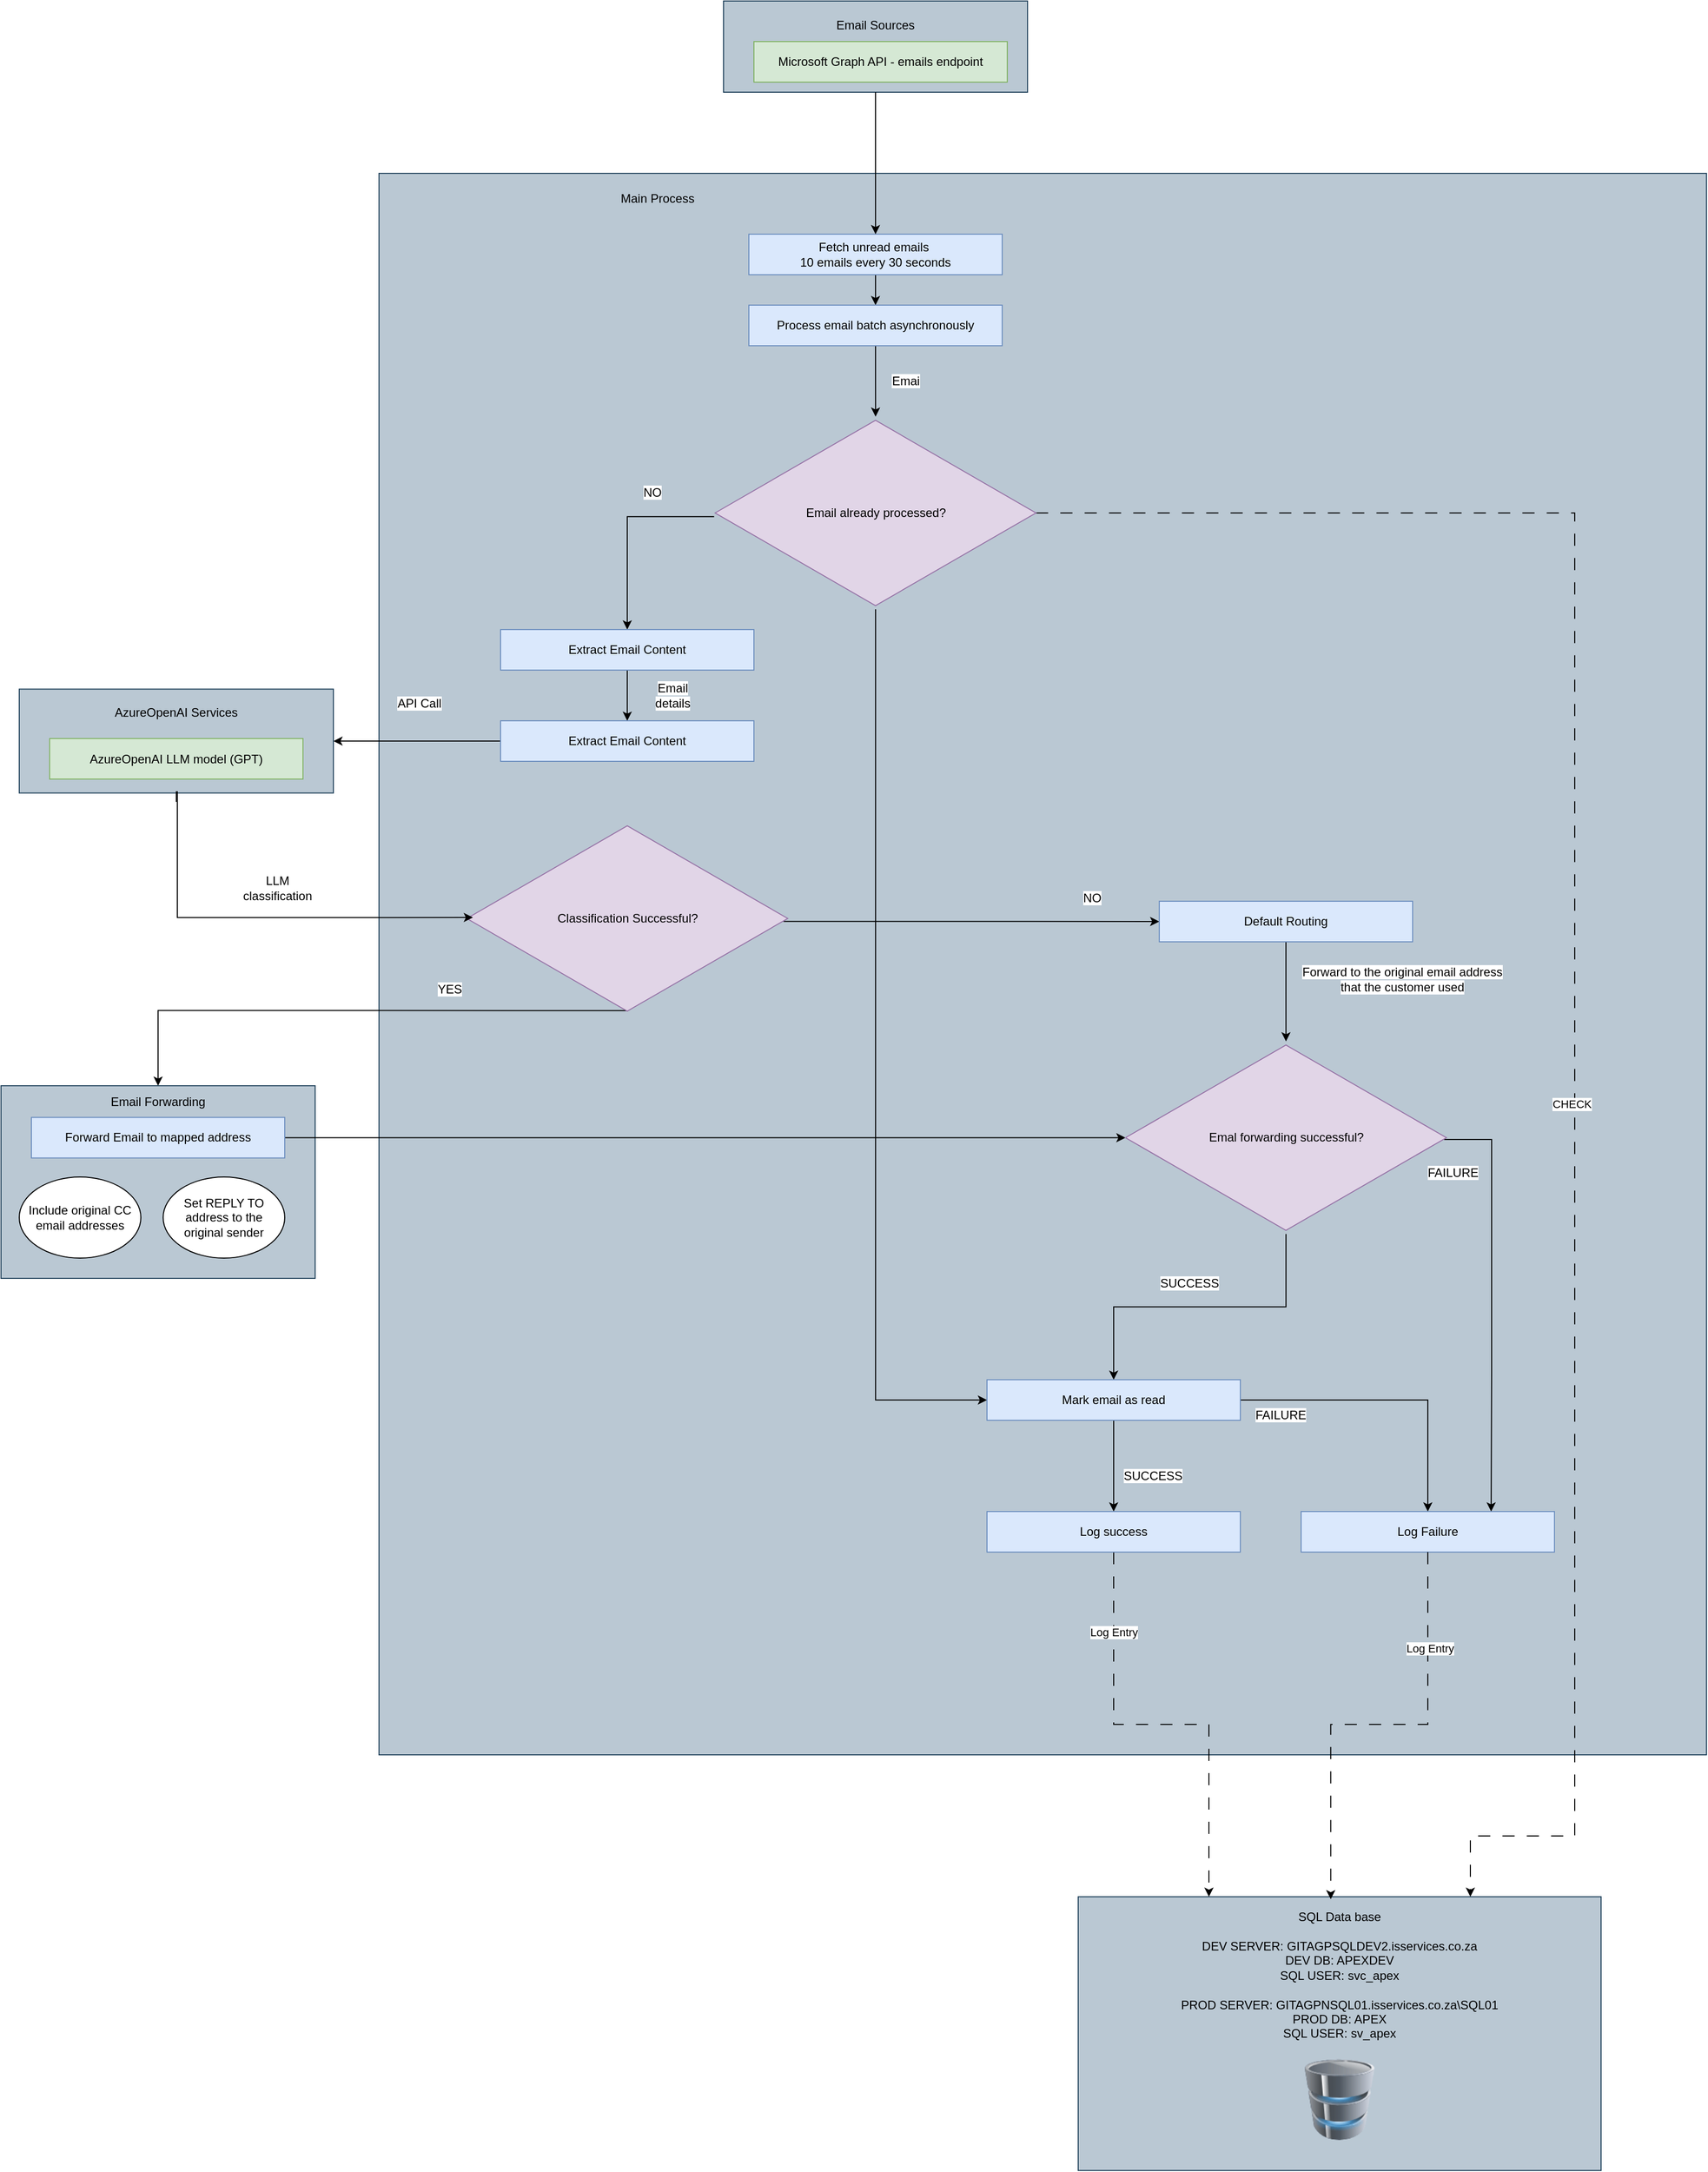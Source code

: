 <mxfile version="24.8.2">
  <diagram id="C5RBs43oDa-KdzZeNtuy" name="Page-1">
    <mxGraphModel dx="4959" dy="2302" grid="1" gridSize="10" guides="1" tooltips="1" connect="1" arrows="1" fold="1" page="1" pageScale="1" pageWidth="827" pageHeight="1169" math="0" shadow="0">
      <root>
        <mxCell id="WIyWlLk6GJQsqaUBKTNV-0" />
        <mxCell id="WIyWlLk6GJQsqaUBKTNV-1" parent="WIyWlLk6GJQsqaUBKTNV-0" />
        <mxCell id="7opBsSrI0VMIfHAi1tyP-0" value="Email Sources&lt;div&gt;&lt;br&gt;&lt;/div&gt;&lt;div&gt;&lt;br&gt;&lt;/div&gt;&lt;div&gt;&lt;br&gt;&lt;/div&gt;" style="whiteSpace=wrap;html=1;fillColor=#bac8d3;strokeColor=#23445d;" vertex="1" parent="WIyWlLk6GJQsqaUBKTNV-1">
          <mxGeometry x="300" y="50" width="300" height="90" as="geometry" />
        </mxCell>
        <mxCell id="7opBsSrI0VMIfHAi1tyP-1" value="&lt;div&gt;Microsoft Graph API - emails endpoint&lt;/div&gt;" style="whiteSpace=wrap;html=1;fillColor=#d5e8d4;strokeColor=#82b366;" vertex="1" parent="WIyWlLk6GJQsqaUBKTNV-1">
          <mxGeometry x="330" y="90" width="250" height="40" as="geometry" />
        </mxCell>
        <mxCell id="7opBsSrI0VMIfHAi1tyP-2" value="&lt;div&gt;&lt;br&gt;&lt;/div&gt;&lt;div&gt;&lt;br&gt;&lt;/div&gt;&lt;div&gt;&lt;br&gt;&lt;/div&gt;" style="whiteSpace=wrap;html=1;fillColor=#bac8d3;strokeColor=#23445d;" vertex="1" parent="WIyWlLk6GJQsqaUBKTNV-1">
          <mxGeometry x="-40" y="220" width="1310" height="1560" as="geometry" />
        </mxCell>
        <mxCell id="7opBsSrI0VMIfHAi1tyP-3" value="Main Process" style="text;strokeColor=none;align=center;fillColor=none;html=1;verticalAlign=middle;whiteSpace=wrap;rounded=0;" vertex="1" parent="WIyWlLk6GJQsqaUBKTNV-1">
          <mxGeometry x="140" y="230" width="190" height="30" as="geometry" />
        </mxCell>
        <mxCell id="7opBsSrI0VMIfHAi1tyP-8" style="edgeStyle=orthogonalEdgeStyle;rounded=0;orthogonalLoop=1;jettySize=auto;html=1;" edge="1" parent="WIyWlLk6GJQsqaUBKTNV-1" source="7opBsSrI0VMIfHAi1tyP-4" target="7opBsSrI0VMIfHAi1tyP-5">
          <mxGeometry relative="1" as="geometry" />
        </mxCell>
        <mxCell id="7opBsSrI0VMIfHAi1tyP-4" value="&lt;div&gt;Fetch unread emails&amp;nbsp;&lt;/div&gt;&lt;div&gt;10 emails every 30 seconds&lt;/div&gt;" style="whiteSpace=wrap;html=1;fillColor=#dae8fc;strokeColor=#6c8ebf;" vertex="1" parent="WIyWlLk6GJQsqaUBKTNV-1">
          <mxGeometry x="325" y="280" width="250" height="40" as="geometry" />
        </mxCell>
        <mxCell id="7opBsSrI0VMIfHAi1tyP-13" style="edgeStyle=orthogonalEdgeStyle;rounded=0;orthogonalLoop=1;jettySize=auto;html=1;" edge="1" parent="WIyWlLk6GJQsqaUBKTNV-1" source="7opBsSrI0VMIfHAi1tyP-5" target="7opBsSrI0VMIfHAi1tyP-9">
          <mxGeometry relative="1" as="geometry" />
        </mxCell>
        <mxCell id="7opBsSrI0VMIfHAi1tyP-5" value="Process email batch asynchronously" style="whiteSpace=wrap;html=1;fillColor=#dae8fc;strokeColor=#6c8ebf;" vertex="1" parent="WIyWlLk6GJQsqaUBKTNV-1">
          <mxGeometry x="325" y="350" width="250" height="40" as="geometry" />
        </mxCell>
        <mxCell id="7opBsSrI0VMIfHAi1tyP-7" style="edgeStyle=orthogonalEdgeStyle;rounded=0;orthogonalLoop=1;jettySize=auto;html=1;entryX=0.5;entryY=0;entryDx=0;entryDy=0;" edge="1" parent="WIyWlLk6GJQsqaUBKTNV-1" source="7opBsSrI0VMIfHAi1tyP-0" target="7opBsSrI0VMIfHAi1tyP-4">
          <mxGeometry relative="1" as="geometry" />
        </mxCell>
        <mxCell id="7opBsSrI0VMIfHAi1tyP-12" style="edgeStyle=orthogonalEdgeStyle;rounded=0;orthogonalLoop=1;jettySize=auto;html=1;exitX=-0.003;exitY=0.519;exitDx=0;exitDy=0;exitPerimeter=0;" edge="1" parent="WIyWlLk6GJQsqaUBKTNV-1" source="7opBsSrI0VMIfHAi1tyP-9" target="7opBsSrI0VMIfHAi1tyP-10">
          <mxGeometry relative="1" as="geometry" />
        </mxCell>
        <mxCell id="7opBsSrI0VMIfHAi1tyP-50" style="edgeStyle=orthogonalEdgeStyle;rounded=0;orthogonalLoop=1;jettySize=auto;html=1;entryX=0;entryY=0.5;entryDx=0;entryDy=0;jumpStyle=gap;" edge="1" parent="WIyWlLk6GJQsqaUBKTNV-1" source="7opBsSrI0VMIfHAi1tyP-9" target="7opBsSrI0VMIfHAi1tyP-41">
          <mxGeometry relative="1" as="geometry" />
        </mxCell>
        <mxCell id="7opBsSrI0VMIfHAi1tyP-54" style="edgeStyle=orthogonalEdgeStyle;rounded=0;orthogonalLoop=1;jettySize=auto;html=1;entryX=0.75;entryY=0;entryDx=0;entryDy=0;dashed=1;dashPattern=12 12;" edge="1" parent="WIyWlLk6GJQsqaUBKTNV-1" source="7opBsSrI0VMIfHAi1tyP-9" target="7opBsSrI0VMIfHAi1tyP-51">
          <mxGeometry relative="1" as="geometry">
            <Array as="points">
              <mxPoint x="1140" y="555" />
              <mxPoint x="1140" y="1860" />
              <mxPoint x="1037" y="1860" />
            </Array>
          </mxGeometry>
        </mxCell>
        <mxCell id="7opBsSrI0VMIfHAi1tyP-56" value="CHECK" style="edgeLabel;html=1;align=center;verticalAlign=middle;resizable=0;points=[];" vertex="1" connectable="0" parent="7opBsSrI0VMIfHAi1tyP-54">
          <mxGeometry x="0.115" y="-3" relative="1" as="geometry">
            <mxPoint y="-1" as="offset" />
          </mxGeometry>
        </mxCell>
        <mxCell id="7opBsSrI0VMIfHAi1tyP-9" value="Email already processed?" style="html=1;whiteSpace=wrap;aspect=fixed;shape=isoRectangle;fillColor=#e1d5e7;strokeColor=#9673a6;" vertex="1" parent="WIyWlLk6GJQsqaUBKTNV-1">
          <mxGeometry x="291.67" y="460" width="316.66" height="190" as="geometry" />
        </mxCell>
        <mxCell id="7opBsSrI0VMIfHAi1tyP-17" style="edgeStyle=orthogonalEdgeStyle;rounded=0;orthogonalLoop=1;jettySize=auto;html=1;" edge="1" parent="WIyWlLk6GJQsqaUBKTNV-1" source="7opBsSrI0VMIfHAi1tyP-10" target="7opBsSrI0VMIfHAi1tyP-15">
          <mxGeometry relative="1" as="geometry" />
        </mxCell>
        <mxCell id="7opBsSrI0VMIfHAi1tyP-10" value="&lt;div&gt;Extract Email Content&lt;/div&gt;" style="whiteSpace=wrap;html=1;fillColor=#dae8fc;strokeColor=#6c8ebf;" vertex="1" parent="WIyWlLk6GJQsqaUBKTNV-1">
          <mxGeometry x="80" y="670" width="250" height="40" as="geometry" />
        </mxCell>
        <mxCell id="7opBsSrI0VMIfHAi1tyP-11" value="&lt;span style=&quot;background-color: rgb(255, 255, 255);&quot;&gt;Emai&lt;/span&gt;" style="text;strokeColor=none;align=center;fillColor=none;html=1;verticalAlign=middle;whiteSpace=wrap;rounded=0;" vertex="1" parent="WIyWlLk6GJQsqaUBKTNV-1">
          <mxGeometry x="450" y="410" width="60" height="30" as="geometry" />
        </mxCell>
        <mxCell id="7opBsSrI0VMIfHAi1tyP-14" value="&lt;span style=&quot;background-color: rgb(255, 255, 255);&quot;&gt;NO&lt;/span&gt;" style="text;strokeColor=none;align=center;fillColor=none;html=1;verticalAlign=middle;whiteSpace=wrap;rounded=0;" vertex="1" parent="WIyWlLk6GJQsqaUBKTNV-1">
          <mxGeometry x="200" y="520" width="60" height="30" as="geometry" />
        </mxCell>
        <mxCell id="7opBsSrI0VMIfHAi1tyP-22" style="edgeStyle=orthogonalEdgeStyle;rounded=0;orthogonalLoop=1;jettySize=auto;html=1;" edge="1" parent="WIyWlLk6GJQsqaUBKTNV-1" source="7opBsSrI0VMIfHAi1tyP-15" target="7opBsSrI0VMIfHAi1tyP-18">
          <mxGeometry relative="1" as="geometry" />
        </mxCell>
        <mxCell id="7opBsSrI0VMIfHAi1tyP-15" value="&lt;div&gt;Extract Email Content&lt;/div&gt;" style="whiteSpace=wrap;html=1;fillColor=#dae8fc;strokeColor=#6c8ebf;" vertex="1" parent="WIyWlLk6GJQsqaUBKTNV-1">
          <mxGeometry x="80" y="760" width="250" height="40" as="geometry" />
        </mxCell>
        <mxCell id="7opBsSrI0VMIfHAi1tyP-16" value="&lt;span style=&quot;background-color: rgb(255, 255, 255);&quot;&gt;Email details&lt;/span&gt;" style="text;strokeColor=none;align=center;fillColor=none;html=1;verticalAlign=middle;whiteSpace=wrap;rounded=0;" vertex="1" parent="WIyWlLk6GJQsqaUBKTNV-1">
          <mxGeometry x="220" y="720" width="60" height="30" as="geometry" />
        </mxCell>
        <mxCell id="7opBsSrI0VMIfHAi1tyP-18" value="&lt;div&gt;AzureOpenAI Services&lt;/div&gt;&lt;div&gt;&lt;br&gt;&lt;/div&gt;&lt;div&gt;&lt;br&gt;&lt;/div&gt;&lt;div&gt;&lt;br&gt;&lt;/div&gt;&lt;div&gt;&lt;br&gt;&lt;/div&gt;" style="whiteSpace=wrap;html=1;fillColor=#bac8d3;strokeColor=#23445d;" vertex="1" parent="WIyWlLk6GJQsqaUBKTNV-1">
          <mxGeometry x="-395" y="728.75" width="310" height="102.5" as="geometry" />
        </mxCell>
        <mxCell id="7opBsSrI0VMIfHAi1tyP-19" value="&lt;div&gt;AzureOpenAI LLM model (GPT)&lt;/div&gt;" style="whiteSpace=wrap;html=1;fillColor=#d5e8d4;strokeColor=#82b366;" vertex="1" parent="WIyWlLk6GJQsqaUBKTNV-1">
          <mxGeometry x="-365" y="777.5" width="250" height="40" as="geometry" />
        </mxCell>
        <mxCell id="7opBsSrI0VMIfHAi1tyP-21" value="&lt;span style=&quot;background-color: rgb(255, 255, 255);&quot;&gt;API Call&lt;/span&gt;" style="text;strokeColor=none;align=center;fillColor=none;html=1;verticalAlign=middle;whiteSpace=wrap;rounded=0;" vertex="1" parent="WIyWlLk6GJQsqaUBKTNV-1">
          <mxGeometry x="-30" y="727.5" width="60" height="30" as="geometry" />
        </mxCell>
        <mxCell id="7opBsSrI0VMIfHAi1tyP-28" style="edgeStyle=orthogonalEdgeStyle;rounded=0;orthogonalLoop=1;jettySize=auto;html=1;exitX=0.987;exitY=0.515;exitDx=0;exitDy=0;exitPerimeter=0;" edge="1" parent="WIyWlLk6GJQsqaUBKTNV-1" source="7opBsSrI0VMIfHAi1tyP-23" target="7opBsSrI0VMIfHAi1tyP-27">
          <mxGeometry relative="1" as="geometry">
            <mxPoint x="613" y="955" as="sourcePoint" />
          </mxGeometry>
        </mxCell>
        <mxCell id="7opBsSrI0VMIfHAi1tyP-32" style="edgeStyle=orthogonalEdgeStyle;rounded=0;orthogonalLoop=1;jettySize=auto;html=1;entryX=0.5;entryY=0;entryDx=0;entryDy=0;exitX=0.5;exitY=0.978;exitDx=0;exitDy=0;exitPerimeter=0;" edge="1" parent="WIyWlLk6GJQsqaUBKTNV-1" source="7opBsSrI0VMIfHAi1tyP-23" target="7opBsSrI0VMIfHAi1tyP-31">
          <mxGeometry relative="1" as="geometry" />
        </mxCell>
        <mxCell id="7opBsSrI0VMIfHAi1tyP-23" value="Classification Successful?" style="html=1;whiteSpace=wrap;aspect=fixed;shape=isoRectangle;fillColor=#e1d5e7;strokeColor=#9673a6;" vertex="1" parent="WIyWlLk6GJQsqaUBKTNV-1">
          <mxGeometry x="46.67" y="860" width="316.66" height="190" as="geometry" />
        </mxCell>
        <mxCell id="7opBsSrI0VMIfHAi1tyP-25" style="edgeStyle=orthogonalEdgeStyle;rounded=0;orthogonalLoop=1;jettySize=auto;html=1;entryX=0.019;entryY=0.495;entryDx=0;entryDy=0;entryPerimeter=0;" edge="1" parent="WIyWlLk6GJQsqaUBKTNV-1" target="7opBsSrI0VMIfHAi1tyP-23">
          <mxGeometry relative="1" as="geometry">
            <mxPoint x="-240" y="840" as="sourcePoint" />
            <mxPoint x="46.663" y="945.38" as="targetPoint" />
            <Array as="points">
              <mxPoint x="-240" y="830" />
              <mxPoint x="-239" y="830" />
              <mxPoint x="-239" y="954" />
            </Array>
          </mxGeometry>
        </mxCell>
        <mxCell id="7opBsSrI0VMIfHAi1tyP-26" value="&lt;span style=&quot;background-color: rgb(255, 255, 255);&quot;&gt;LLM classification&lt;/span&gt;" style="text;strokeColor=none;align=center;fillColor=none;html=1;verticalAlign=middle;whiteSpace=wrap;rounded=0;" vertex="1" parent="WIyWlLk6GJQsqaUBKTNV-1">
          <mxGeometry x="-170" y="910" width="60" height="30" as="geometry" />
        </mxCell>
        <mxCell id="7opBsSrI0VMIfHAi1tyP-38" style="edgeStyle=orthogonalEdgeStyle;rounded=0;orthogonalLoop=1;jettySize=auto;html=1;" edge="1" parent="WIyWlLk6GJQsqaUBKTNV-1" source="7opBsSrI0VMIfHAi1tyP-27" target="7opBsSrI0VMIfHAi1tyP-37">
          <mxGeometry relative="1" as="geometry" />
        </mxCell>
        <mxCell id="7opBsSrI0VMIfHAi1tyP-27" value="&lt;div&gt;Default Routing&lt;/div&gt;" style="whiteSpace=wrap;html=1;fillColor=#dae8fc;strokeColor=#6c8ebf;" vertex="1" parent="WIyWlLk6GJQsqaUBKTNV-1">
          <mxGeometry x="730" y="938" width="250" height="40" as="geometry" />
        </mxCell>
        <mxCell id="7opBsSrI0VMIfHAi1tyP-30" value="&lt;span style=&quot;background-color: rgb(255, 255, 255);&quot;&gt;NO&lt;/span&gt;" style="text;strokeColor=none;align=center;fillColor=none;html=1;verticalAlign=middle;whiteSpace=wrap;rounded=0;" vertex="1" parent="WIyWlLk6GJQsqaUBKTNV-1">
          <mxGeometry x="634" y="920" width="60" height="30" as="geometry" />
        </mxCell>
        <mxCell id="7opBsSrI0VMIfHAi1tyP-31" value="&lt;div&gt;Email Forwarding&lt;/div&gt;&lt;div&gt;&lt;br&gt;&lt;/div&gt;&lt;div&gt;&lt;br&gt;&lt;/div&gt;&lt;div&gt;&lt;br&gt;&lt;/div&gt;&lt;div&gt;&lt;br&gt;&lt;/div&gt;&lt;div&gt;&lt;br&gt;&lt;/div&gt;&lt;div&gt;&lt;br&gt;&lt;/div&gt;&lt;div&gt;&lt;br&gt;&lt;/div&gt;&lt;div&gt;&lt;br&gt;&lt;/div&gt;&lt;div&gt;&lt;br&gt;&lt;/div&gt;&lt;div&gt;&lt;br&gt;&lt;/div&gt;&lt;div&gt;&lt;br&gt;&lt;/div&gt;" style="whiteSpace=wrap;html=1;fillColor=#bac8d3;strokeColor=#23445d;" vertex="1" parent="WIyWlLk6GJQsqaUBKTNV-1">
          <mxGeometry x="-413" y="1120" width="310" height="190" as="geometry" />
        </mxCell>
        <mxCell id="7opBsSrI0VMIfHAi1tyP-33" value="&lt;span style=&quot;background-color: rgb(255, 255, 255);&quot;&gt;YES&lt;/span&gt;" style="text;strokeColor=none;align=center;fillColor=none;html=1;verticalAlign=middle;whiteSpace=wrap;rounded=0;" vertex="1" parent="WIyWlLk6GJQsqaUBKTNV-1">
          <mxGeometry y="1010" width="60" height="30" as="geometry" />
        </mxCell>
        <mxCell id="7opBsSrI0VMIfHAi1tyP-40" style="edgeStyle=orthogonalEdgeStyle;rounded=0;orthogonalLoop=1;jettySize=auto;html=1;" edge="1" parent="WIyWlLk6GJQsqaUBKTNV-1" source="7opBsSrI0VMIfHAi1tyP-34" target="7opBsSrI0VMIfHAi1tyP-37">
          <mxGeometry relative="1" as="geometry" />
        </mxCell>
        <mxCell id="7opBsSrI0VMIfHAi1tyP-34" value="&lt;div&gt;Forward Email to mapped address&lt;/div&gt;" style="whiteSpace=wrap;html=1;fillColor=#dae8fc;strokeColor=#6c8ebf;" vertex="1" parent="WIyWlLk6GJQsqaUBKTNV-1">
          <mxGeometry x="-383" y="1151.25" width="250" height="40" as="geometry" />
        </mxCell>
        <mxCell id="7opBsSrI0VMIfHAi1tyP-35" value="Include original CC email addresses" style="ellipse;whiteSpace=wrap;html=1;" vertex="1" parent="WIyWlLk6GJQsqaUBKTNV-1">
          <mxGeometry x="-395" y="1210" width="120" height="80" as="geometry" />
        </mxCell>
        <mxCell id="7opBsSrI0VMIfHAi1tyP-36" value="Set REPLY TO address to the original sender" style="ellipse;whiteSpace=wrap;html=1;" vertex="1" parent="WIyWlLk6GJQsqaUBKTNV-1">
          <mxGeometry x="-253" y="1210" width="120" height="80" as="geometry" />
        </mxCell>
        <mxCell id="7opBsSrI0VMIfHAi1tyP-43" style="edgeStyle=orthogonalEdgeStyle;rounded=0;orthogonalLoop=1;jettySize=auto;html=1;" edge="1" parent="WIyWlLk6GJQsqaUBKTNV-1" source="7opBsSrI0VMIfHAi1tyP-37" target="7opBsSrI0VMIfHAi1tyP-41">
          <mxGeometry relative="1" as="geometry" />
        </mxCell>
        <mxCell id="7opBsSrI0VMIfHAi1tyP-58" style="edgeStyle=orthogonalEdgeStyle;rounded=0;orthogonalLoop=1;jettySize=auto;html=1;entryX=0.75;entryY=0;entryDx=0;entryDy=0;exitX=0.993;exitY=0.509;exitDx=0;exitDy=0;exitPerimeter=0;" edge="1" parent="WIyWlLk6GJQsqaUBKTNV-1" source="7opBsSrI0VMIfHAi1tyP-37" target="7opBsSrI0VMIfHAi1tyP-57">
          <mxGeometry relative="1" as="geometry">
            <Array as="points">
              <mxPoint x="1058" y="1173" />
              <mxPoint x="1058" y="1403" />
            </Array>
          </mxGeometry>
        </mxCell>
        <mxCell id="7opBsSrI0VMIfHAi1tyP-37" value="Emal forwarding successful?" style="html=1;whiteSpace=wrap;aspect=fixed;shape=isoRectangle;fillColor=#e1d5e7;strokeColor=#9673a6;" vertex="1" parent="WIyWlLk6GJQsqaUBKTNV-1">
          <mxGeometry x="696.67" y="1076.25" width="316.66" height="190" as="geometry" />
        </mxCell>
        <mxCell id="7opBsSrI0VMIfHAi1tyP-39" value="&lt;span style=&quot;background-color: rgb(255, 255, 255);&quot;&gt;Forward to the original email address that the customer used&lt;/span&gt;" style="text;strokeColor=none;align=center;fillColor=none;html=1;verticalAlign=middle;whiteSpace=wrap;rounded=0;" vertex="1" parent="WIyWlLk6GJQsqaUBKTNV-1">
          <mxGeometry x="870" y="1000" width="200" height="30" as="geometry" />
        </mxCell>
        <mxCell id="7opBsSrI0VMIfHAi1tyP-46" style="edgeStyle=orthogonalEdgeStyle;rounded=0;orthogonalLoop=1;jettySize=auto;html=1;entryX=0.5;entryY=0;entryDx=0;entryDy=0;" edge="1" parent="WIyWlLk6GJQsqaUBKTNV-1" source="7opBsSrI0VMIfHAi1tyP-41" target="7opBsSrI0VMIfHAi1tyP-45">
          <mxGeometry relative="1" as="geometry" />
        </mxCell>
        <mxCell id="7opBsSrI0VMIfHAi1tyP-60" style="edgeStyle=orthogonalEdgeStyle;rounded=0;orthogonalLoop=1;jettySize=auto;html=1;" edge="1" parent="WIyWlLk6GJQsqaUBKTNV-1" source="7opBsSrI0VMIfHAi1tyP-41" target="7opBsSrI0VMIfHAi1tyP-57">
          <mxGeometry relative="1" as="geometry" />
        </mxCell>
        <mxCell id="7opBsSrI0VMIfHAi1tyP-41" value="&lt;div&gt;Mark email as read&lt;/div&gt;" style="whiteSpace=wrap;html=1;fillColor=#dae8fc;strokeColor=#6c8ebf;" vertex="1" parent="WIyWlLk6GJQsqaUBKTNV-1">
          <mxGeometry x="560" y="1410" width="250" height="40" as="geometry" />
        </mxCell>
        <mxCell id="7opBsSrI0VMIfHAi1tyP-44" value="&lt;span style=&quot;background-color: rgb(255, 255, 255);&quot;&gt;SUCCESS&lt;/span&gt;" style="text;strokeColor=none;align=center;fillColor=none;html=1;verticalAlign=middle;whiteSpace=wrap;rounded=0;" vertex="1" parent="WIyWlLk6GJQsqaUBKTNV-1">
          <mxGeometry x="730" y="1300" width="60" height="30" as="geometry" />
        </mxCell>
        <mxCell id="7opBsSrI0VMIfHAi1tyP-62" style="edgeStyle=orthogonalEdgeStyle;rounded=0;orthogonalLoop=1;jettySize=auto;html=1;entryX=0.25;entryY=0;entryDx=0;entryDy=0;dashed=1;dashPattern=12 12;" edge="1" parent="WIyWlLk6GJQsqaUBKTNV-1" source="7opBsSrI0VMIfHAi1tyP-45" target="7opBsSrI0VMIfHAi1tyP-51">
          <mxGeometry relative="1" as="geometry" />
        </mxCell>
        <mxCell id="7opBsSrI0VMIfHAi1tyP-64" value="Log Entry" style="edgeLabel;html=1;align=center;verticalAlign=middle;resizable=0;points=[];" vertex="1" connectable="0" parent="7opBsSrI0VMIfHAi1tyP-62">
          <mxGeometry x="-0.638" relative="1" as="geometry">
            <mxPoint as="offset" />
          </mxGeometry>
        </mxCell>
        <mxCell id="7opBsSrI0VMIfHAi1tyP-45" value="&lt;div&gt;Log success&lt;/div&gt;" style="whiteSpace=wrap;html=1;fillColor=#dae8fc;strokeColor=#6c8ebf;" vertex="1" parent="WIyWlLk6GJQsqaUBKTNV-1">
          <mxGeometry x="560" y="1540" width="250" height="40" as="geometry" />
        </mxCell>
        <mxCell id="7opBsSrI0VMIfHAi1tyP-47" value="&lt;span style=&quot;background-color: rgb(255, 255, 255);&quot;&gt;SUCCESS&lt;/span&gt;" style="text;strokeColor=none;align=center;fillColor=none;html=1;verticalAlign=middle;whiteSpace=wrap;rounded=0;" vertex="1" parent="WIyWlLk6GJQsqaUBKTNV-1">
          <mxGeometry x="694" y="1490" width="60" height="30" as="geometry" />
        </mxCell>
        <mxCell id="7opBsSrI0VMIfHAi1tyP-51" value="SQL Data base&lt;div&gt;&lt;br&gt;&lt;/div&gt;&lt;div&gt;DEV SERVER: GITAGPSQLDEV2.isservices.co.za&lt;/div&gt;&lt;div&gt;DEV DB: APEXDEV&lt;/div&gt;&lt;div&gt;SQL USER: svc_apex&lt;/div&gt;&lt;div&gt;&lt;br&gt;&lt;/div&gt;&lt;div&gt;PROD SERVER: GITAGPNSQL01.isservices.co.za\SQL01&lt;/div&gt;&lt;div&gt;PROD DB: APEX&lt;/div&gt;&lt;div&gt;SQL USER: sv_apex&lt;/div&gt;&lt;div&gt;&lt;br&gt;&lt;/div&gt;&lt;div&gt;&lt;br&gt;&lt;/div&gt;&lt;div&gt;&lt;br&gt;&lt;/div&gt;&lt;div&gt;&lt;br&gt;&lt;/div&gt;&lt;div&gt;&lt;br&gt;&lt;/div&gt;&lt;div&gt;&lt;br&gt;&lt;/div&gt;&lt;div&gt;&lt;br&gt;&lt;/div&gt;&lt;div&gt;&lt;br&gt;&lt;/div&gt;" style="whiteSpace=wrap;html=1;fillColor=#bac8d3;strokeColor=#23445d;" vertex="1" parent="WIyWlLk6GJQsqaUBKTNV-1">
          <mxGeometry x="650" y="1920" width="516" height="270" as="geometry" />
        </mxCell>
        <mxCell id="7opBsSrI0VMIfHAi1tyP-53" value="" style="image;html=1;image=img/lib/clip_art/computers/Database_128x128.png" vertex="1" parent="WIyWlLk6GJQsqaUBKTNV-1">
          <mxGeometry x="793" y="2080" width="230" height="80" as="geometry" />
        </mxCell>
        <mxCell id="7opBsSrI0VMIfHAi1tyP-57" value="&lt;div&gt;Log Failure&lt;/div&gt;" style="whiteSpace=wrap;html=1;fillColor=#dae8fc;strokeColor=#6c8ebf;" vertex="1" parent="WIyWlLk6GJQsqaUBKTNV-1">
          <mxGeometry x="870" y="1540" width="250" height="40" as="geometry" />
        </mxCell>
        <mxCell id="7opBsSrI0VMIfHAi1tyP-59" value="&lt;span style=&quot;background-color: rgb(255, 255, 255);&quot;&gt;FAILURE&lt;/span&gt;" style="text;strokeColor=none;align=center;fillColor=none;html=1;verticalAlign=middle;whiteSpace=wrap;rounded=0;" vertex="1" parent="WIyWlLk6GJQsqaUBKTNV-1">
          <mxGeometry x="990" y="1191.25" width="60" height="30" as="geometry" />
        </mxCell>
        <mxCell id="7opBsSrI0VMIfHAi1tyP-61" value="&lt;span style=&quot;background-color: rgb(255, 255, 255);&quot;&gt;FAILURE&lt;/span&gt;" style="text;strokeColor=none;align=center;fillColor=none;html=1;verticalAlign=middle;whiteSpace=wrap;rounded=0;" vertex="1" parent="WIyWlLk6GJQsqaUBKTNV-1">
          <mxGeometry x="820" y="1430" width="60" height="30" as="geometry" />
        </mxCell>
        <mxCell id="7opBsSrI0VMIfHAi1tyP-63" style="edgeStyle=orthogonalEdgeStyle;rounded=0;orthogonalLoop=1;jettySize=auto;html=1;entryX=0.483;entryY=0.009;entryDx=0;entryDy=0;dashed=1;dashPattern=12 12;exitX=0.5;exitY=1;exitDx=0;exitDy=0;entryPerimeter=0;" edge="1" parent="WIyWlLk6GJQsqaUBKTNV-1" source="7opBsSrI0VMIfHAi1tyP-57" target="7opBsSrI0VMIfHAi1tyP-51">
          <mxGeometry relative="1" as="geometry">
            <mxPoint x="695" y="1590" as="sourcePoint" />
            <mxPoint x="789" y="1930" as="targetPoint" />
          </mxGeometry>
        </mxCell>
        <mxCell id="7opBsSrI0VMIfHAi1tyP-65" value="Log Entry" style="edgeLabel;html=1;align=center;verticalAlign=middle;resizable=0;points=[];" vertex="1" connectable="0" parent="7opBsSrI0VMIfHAi1tyP-63">
          <mxGeometry x="-0.566" y="2" relative="1" as="geometry">
            <mxPoint as="offset" />
          </mxGeometry>
        </mxCell>
      </root>
    </mxGraphModel>
  </diagram>
</mxfile>
